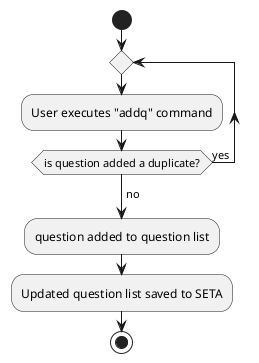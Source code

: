 @startuml
start

'Since the beta syntax does not support placing the condition outside the
'diamond we place it as the true branch instead.
repeat
:User executes "addq" command;
repeat while (is question added a duplicate?) is (yes)
-> no;

:question added to question list;

:Updated question list saved to SETA;

stop
@enduml
